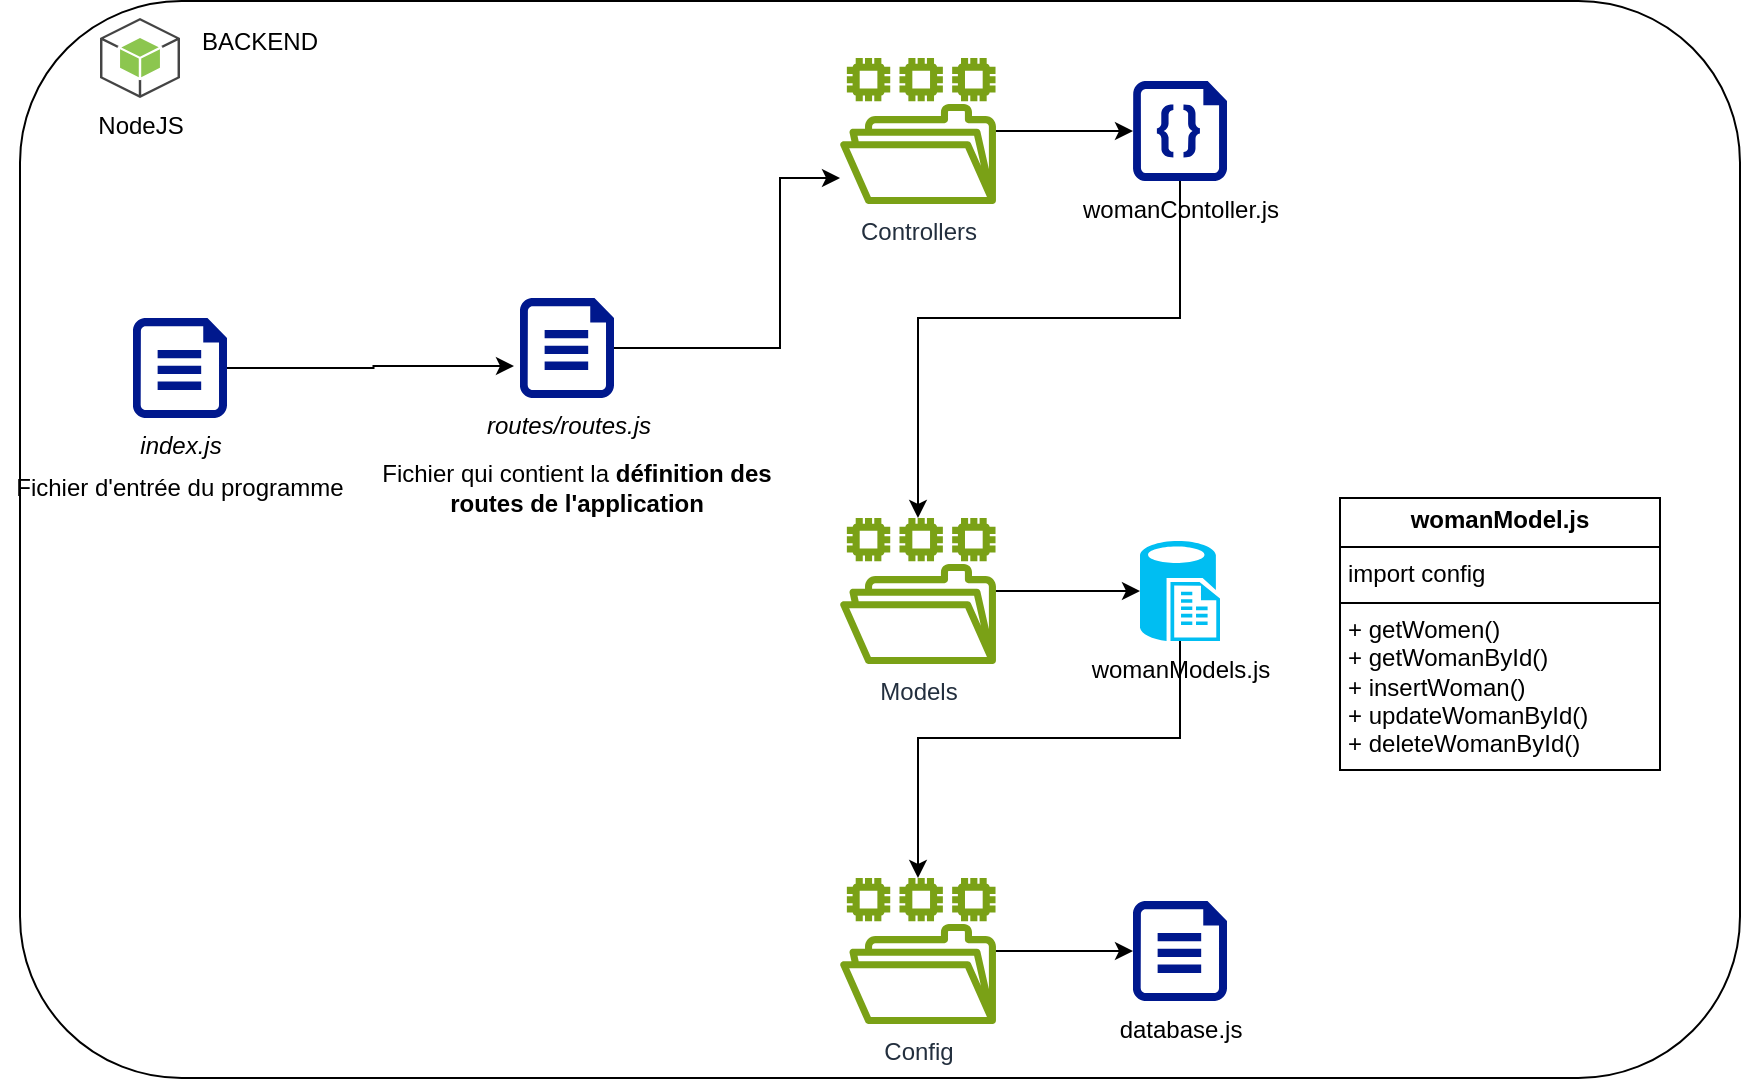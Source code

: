 <mxfile version="24.7.17">
  <diagram name="Page-1" id="YXr7-WJ-Ji2LMrj3evfW">
    <mxGraphModel dx="1668" dy="965" grid="1" gridSize="10" guides="1" tooltips="1" connect="1" arrows="1" fold="1" page="1" pageScale="1" pageWidth="1169" pageHeight="827" math="0" shadow="0">
      <root>
        <mxCell id="0" />
        <mxCell id="1" parent="0" />
        <mxCell id="NgEnrwUll-w-dY8W9-Vq-34" value="" style="rounded=1;whiteSpace=wrap;html=1;" vertex="1" parent="1">
          <mxGeometry x="260" y="61.5" width="860" height="538.5" as="geometry" />
        </mxCell>
        <mxCell id="NgEnrwUll-w-dY8W9-Vq-1" value="BACKEND" style="text;html=1;align=center;verticalAlign=middle;whiteSpace=wrap;rounded=0;" vertex="1" parent="1">
          <mxGeometry x="350" y="66.5" width="60" height="30" as="geometry" />
        </mxCell>
        <mxCell id="NgEnrwUll-w-dY8W9-Vq-2" value="NodeJS" style="outlineConnect=0;dashed=0;verticalLabelPosition=bottom;verticalAlign=top;align=center;html=1;shape=mxgraph.aws3.android;fillColor=#8CC64F;gradientColor=none;" vertex="1" parent="1">
          <mxGeometry x="300" y="70" width="40" height="40" as="geometry" />
        </mxCell>
        <mxCell id="NgEnrwUll-w-dY8W9-Vq-11" value="" style="group" vertex="1" connectable="0" parent="1">
          <mxGeometry x="440" y="210" width="196.5" height="110" as="geometry" />
        </mxCell>
        <mxCell id="NgEnrwUll-w-dY8W9-Vq-6" value="&lt;i&gt;routes/routes.js&lt;/i&gt;" style="sketch=0;aspect=fixed;pointerEvents=1;shadow=0;dashed=0;html=1;strokeColor=none;labelPosition=center;verticalLabelPosition=bottom;verticalAlign=top;align=center;fillColor=#00188D;shape=mxgraph.azure.file" vertex="1" parent="NgEnrwUll-w-dY8W9-Vq-11">
          <mxGeometry x="70" width="47" height="50" as="geometry" />
        </mxCell>
        <mxCell id="NgEnrwUll-w-dY8W9-Vq-7" value="Fichier qui contient la &lt;b&gt;définition des routes de l&#39;application&lt;/b&gt;" style="text;html=1;align=center;verticalAlign=middle;whiteSpace=wrap;rounded=0;" vertex="1" parent="NgEnrwUll-w-dY8W9-Vq-11">
          <mxGeometry y="80" width="196.5" height="30" as="geometry" />
        </mxCell>
        <mxCell id="NgEnrwUll-w-dY8W9-Vq-13" value="" style="group" vertex="1" connectable="0" parent="1">
          <mxGeometry x="250" y="220" width="180" height="100" as="geometry" />
        </mxCell>
        <mxCell id="NgEnrwUll-w-dY8W9-Vq-9" value="&lt;i&gt;index.js&lt;/i&gt;" style="sketch=0;aspect=fixed;pointerEvents=1;shadow=0;dashed=0;html=1;strokeColor=none;labelPosition=center;verticalLabelPosition=bottom;verticalAlign=top;align=center;fillColor=#00188D;shape=mxgraph.azure.file" vertex="1" parent="NgEnrwUll-w-dY8W9-Vq-13">
          <mxGeometry x="66.5" width="47" height="50" as="geometry" />
        </mxCell>
        <mxCell id="NgEnrwUll-w-dY8W9-Vq-12" value="Fichier d&#39;entrée du programme" style="text;html=1;align=center;verticalAlign=middle;whiteSpace=wrap;rounded=0;" vertex="1" parent="NgEnrwUll-w-dY8W9-Vq-13">
          <mxGeometry y="70" width="180" height="30" as="geometry" />
        </mxCell>
        <mxCell id="NgEnrwUll-w-dY8W9-Vq-14" value="Controllers" style="sketch=0;outlineConnect=0;fontColor=#232F3E;gradientColor=none;fillColor=#7AA116;strokeColor=none;dashed=0;verticalLabelPosition=bottom;verticalAlign=top;align=center;html=1;fontSize=12;fontStyle=0;aspect=fixed;pointerEvents=1;shape=mxgraph.aws4.file_system;" vertex="1" parent="1">
          <mxGeometry x="670" y="90" width="78" height="73" as="geometry" />
        </mxCell>
        <mxCell id="NgEnrwUll-w-dY8W9-Vq-31" style="edgeStyle=orthogonalEdgeStyle;rounded=0;orthogonalLoop=1;jettySize=auto;html=1;" edge="1" parent="1" source="NgEnrwUll-w-dY8W9-Vq-15" target="NgEnrwUll-w-dY8W9-Vq-20">
          <mxGeometry relative="1" as="geometry">
            <Array as="points">
              <mxPoint x="840" y="220" />
              <mxPoint x="709" y="220" />
            </Array>
          </mxGeometry>
        </mxCell>
        <mxCell id="NgEnrwUll-w-dY8W9-Vq-15" value="womanContoller.js" style="sketch=0;aspect=fixed;pointerEvents=1;shadow=0;dashed=0;html=1;strokeColor=none;labelPosition=center;verticalLabelPosition=bottom;verticalAlign=top;align=center;fillColor=#00188D;shape=mxgraph.azure.code_file" vertex="1" parent="1">
          <mxGeometry x="816.5" y="101.5" width="47" height="50" as="geometry" />
        </mxCell>
        <mxCell id="NgEnrwUll-w-dY8W9-Vq-32" style="edgeStyle=orthogonalEdgeStyle;rounded=0;orthogonalLoop=1;jettySize=auto;html=1;" edge="1" parent="1" source="NgEnrwUll-w-dY8W9-Vq-19" target="NgEnrwUll-w-dY8W9-Vq-24">
          <mxGeometry relative="1" as="geometry">
            <Array as="points">
              <mxPoint x="840" y="430" />
              <mxPoint x="709" y="430" />
            </Array>
          </mxGeometry>
        </mxCell>
        <mxCell id="NgEnrwUll-w-dY8W9-Vq-19" value="womanModels.js" style="verticalLabelPosition=bottom;html=1;verticalAlign=top;align=center;strokeColor=none;fillColor=#00BEF2;shape=mxgraph.azure.sql_reporting;" vertex="1" parent="1">
          <mxGeometry x="820" y="331.5" width="40" height="50" as="geometry" />
        </mxCell>
        <mxCell id="NgEnrwUll-w-dY8W9-Vq-20" value="Models" style="sketch=0;outlineConnect=0;fontColor=#232F3E;gradientColor=none;fillColor=#7AA116;strokeColor=none;dashed=0;verticalLabelPosition=bottom;verticalAlign=top;align=center;html=1;fontSize=12;fontStyle=0;aspect=fixed;pointerEvents=1;shape=mxgraph.aws4.file_system;" vertex="1" parent="1">
          <mxGeometry x="670" y="320" width="78" height="73" as="geometry" />
        </mxCell>
        <mxCell id="NgEnrwUll-w-dY8W9-Vq-23" value="&lt;p style=&quot;margin:0px;margin-top:4px;text-align:center;&quot;&gt;&lt;b&gt;womanModel.js&lt;/b&gt;&lt;/p&gt;&lt;hr size=&quot;1&quot; style=&quot;border-style:solid;&quot;&gt;&lt;p style=&quot;margin:0px;margin-left:4px;&quot;&gt;import config&lt;/p&gt;&lt;hr size=&quot;1&quot; style=&quot;border-style:solid;&quot;&gt;&lt;p style=&quot;margin:0px;margin-left:4px;&quot;&gt;+ getWomen()&lt;/p&gt;&lt;p style=&quot;margin:0px;margin-left:4px;&quot;&gt;+ getWomanById()&lt;br&gt;&lt;/p&gt;&lt;p style=&quot;margin:0px;margin-left:4px;&quot;&gt;+ insertWoman()&lt;br&gt;&lt;/p&gt;&lt;p style=&quot;margin:0px;margin-left:4px;&quot;&gt;+ updateWomanById()&lt;br&gt;&lt;/p&gt;&lt;p style=&quot;margin:0px;margin-left:4px;&quot;&gt;+ deleteWomanById()&lt;br&gt;&lt;/p&gt;&lt;p style=&quot;margin:0px;margin-left:4px;&quot;&gt;&lt;br&gt;&lt;/p&gt;" style="verticalAlign=top;align=left;overflow=fill;html=1;whiteSpace=wrap;" vertex="1" parent="1">
          <mxGeometry x="920" y="310" width="160" height="136" as="geometry" />
        </mxCell>
        <mxCell id="NgEnrwUll-w-dY8W9-Vq-24" value="Config" style="sketch=0;outlineConnect=0;fontColor=#232F3E;gradientColor=none;fillColor=#7AA116;strokeColor=none;dashed=0;verticalLabelPosition=bottom;verticalAlign=top;align=center;html=1;fontSize=12;fontStyle=0;aspect=fixed;pointerEvents=1;shape=mxgraph.aws4.file_system;" vertex="1" parent="1">
          <mxGeometry x="670" y="500" width="78" height="73" as="geometry" />
        </mxCell>
        <mxCell id="NgEnrwUll-w-dY8W9-Vq-26" value="database.js" style="sketch=0;aspect=fixed;pointerEvents=1;shadow=0;dashed=0;html=1;strokeColor=none;labelPosition=center;verticalLabelPosition=bottom;verticalAlign=top;align=center;fillColor=#00188D;shape=mxgraph.azure.file" vertex="1" parent="1">
          <mxGeometry x="816.5" y="511.5" width="47" height="50" as="geometry" />
        </mxCell>
        <mxCell id="NgEnrwUll-w-dY8W9-Vq-27" style="edgeStyle=orthogonalEdgeStyle;rounded=0;orthogonalLoop=1;jettySize=auto;html=1;entryX=0;entryY=0.5;entryDx=0;entryDy=0;entryPerimeter=0;" edge="1" parent="1" source="NgEnrwUll-w-dY8W9-Vq-24" target="NgEnrwUll-w-dY8W9-Vq-26">
          <mxGeometry relative="1" as="geometry" />
        </mxCell>
        <mxCell id="NgEnrwUll-w-dY8W9-Vq-28" style="edgeStyle=orthogonalEdgeStyle;rounded=0;orthogonalLoop=1;jettySize=auto;html=1;entryX=0;entryY=0.5;entryDx=0;entryDy=0;entryPerimeter=0;" edge="1" parent="1" source="NgEnrwUll-w-dY8W9-Vq-20" target="NgEnrwUll-w-dY8W9-Vq-19">
          <mxGeometry relative="1" as="geometry" />
        </mxCell>
        <mxCell id="NgEnrwUll-w-dY8W9-Vq-29" style="edgeStyle=orthogonalEdgeStyle;rounded=0;orthogonalLoop=1;jettySize=auto;html=1;entryX=0;entryY=0.5;entryDx=0;entryDy=0;entryPerimeter=0;" edge="1" parent="1" source="NgEnrwUll-w-dY8W9-Vq-14" target="NgEnrwUll-w-dY8W9-Vq-15">
          <mxGeometry relative="1" as="geometry">
            <mxPoint x="790" y="150" as="targetPoint" />
          </mxGeometry>
        </mxCell>
        <mxCell id="NgEnrwUll-w-dY8W9-Vq-30" style="edgeStyle=orthogonalEdgeStyle;rounded=0;orthogonalLoop=1;jettySize=auto;html=1;" edge="1" parent="1" source="NgEnrwUll-w-dY8W9-Vq-6" target="NgEnrwUll-w-dY8W9-Vq-14">
          <mxGeometry relative="1" as="geometry">
            <Array as="points">
              <mxPoint x="640" y="235" />
              <mxPoint x="640" y="150" />
            </Array>
          </mxGeometry>
        </mxCell>
        <mxCell id="NgEnrwUll-w-dY8W9-Vq-33" style="edgeStyle=orthogonalEdgeStyle;rounded=0;orthogonalLoop=1;jettySize=auto;html=1;entryX=-0.064;entryY=0.68;entryDx=0;entryDy=0;entryPerimeter=0;" edge="1" parent="1" source="NgEnrwUll-w-dY8W9-Vq-9" target="NgEnrwUll-w-dY8W9-Vq-6">
          <mxGeometry relative="1" as="geometry" />
        </mxCell>
      </root>
    </mxGraphModel>
  </diagram>
</mxfile>
